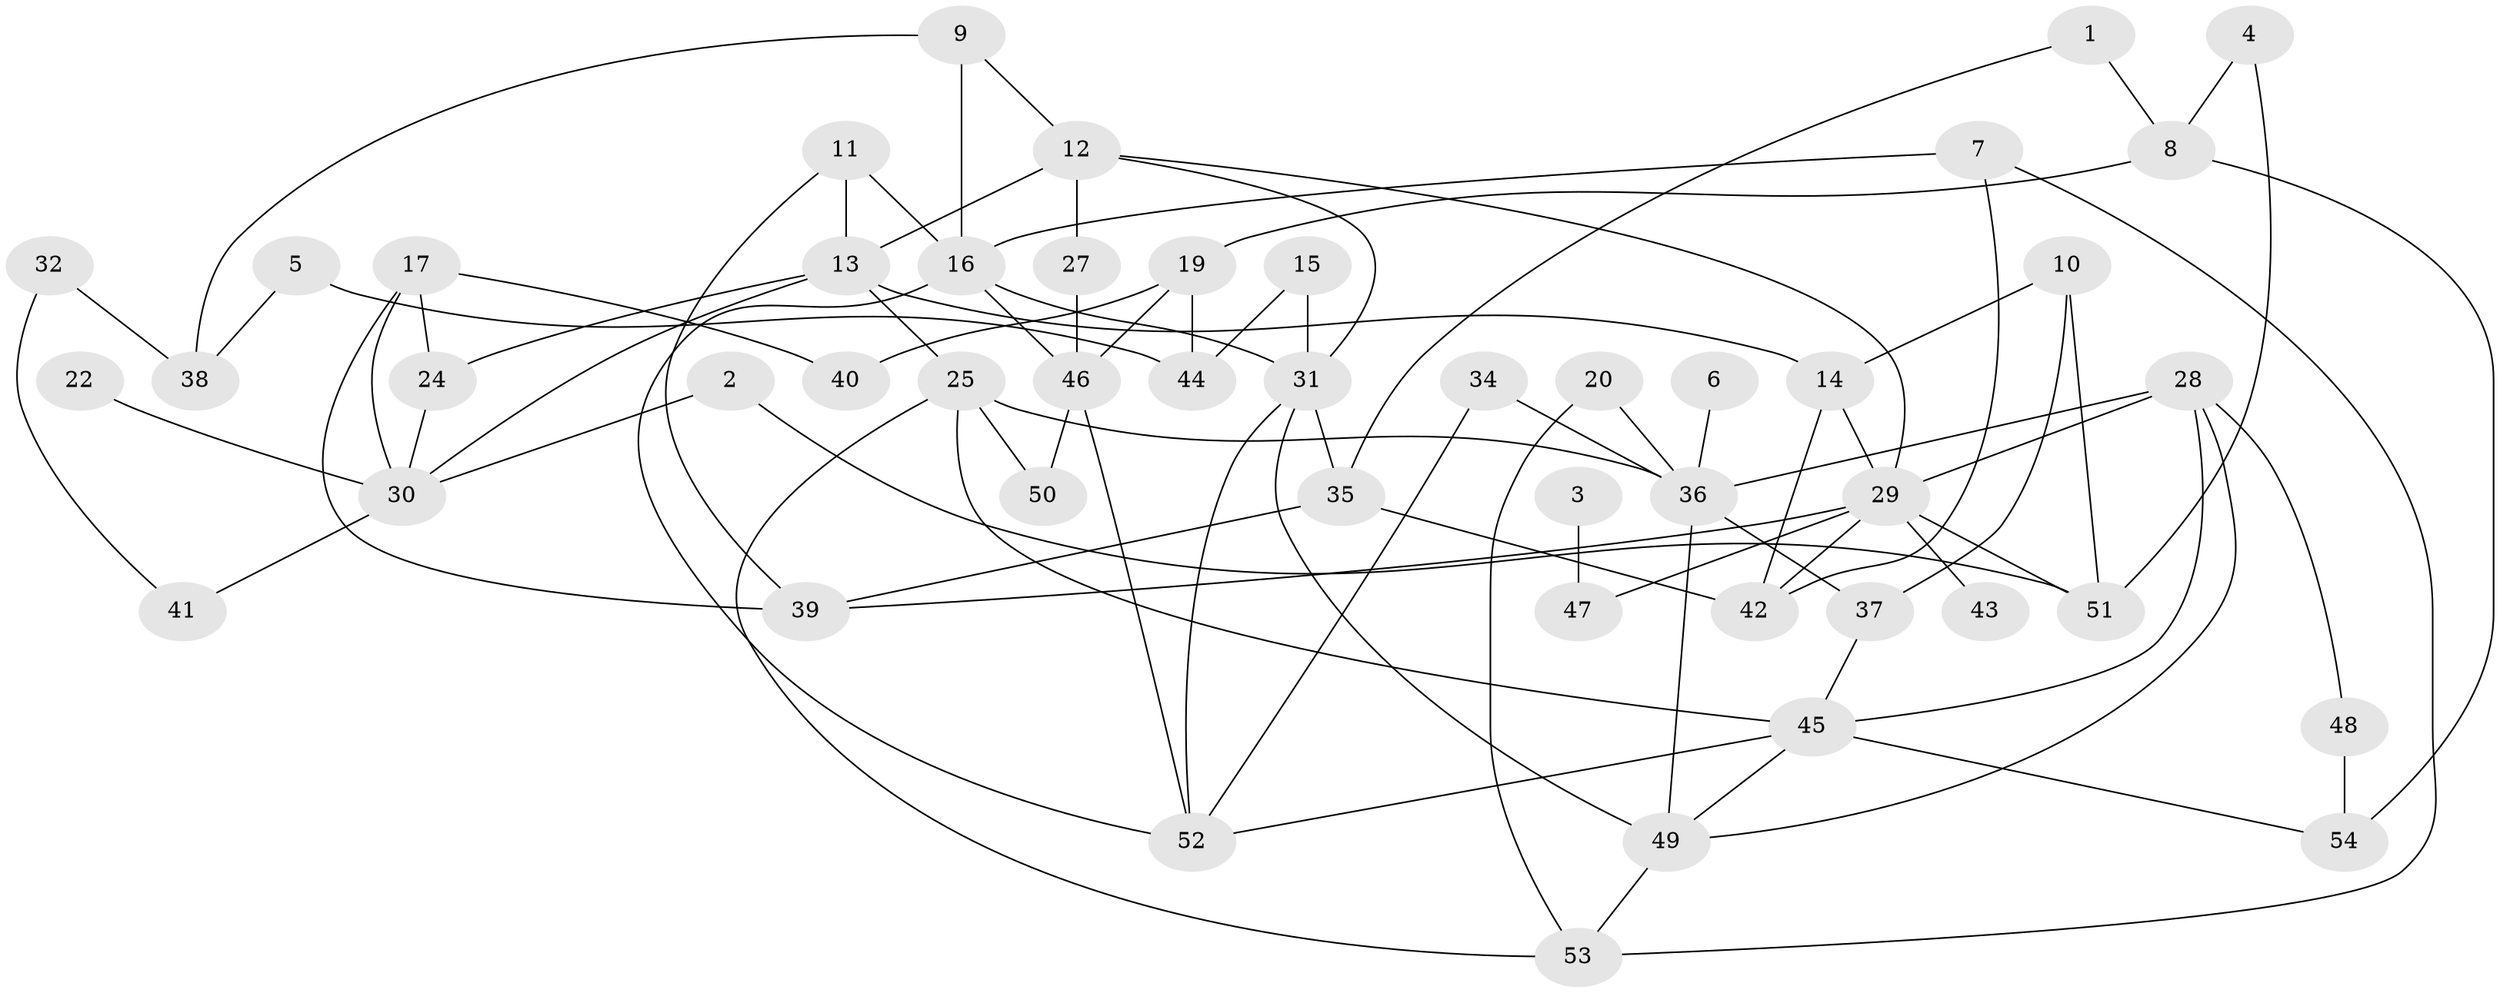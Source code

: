 // original degree distribution, {4: 0.1588785046728972, 5: 0.056074766355140186, 2: 0.2803738317757009, 1: 0.21495327102803738, 6: 0.06542056074766354, 3: 0.16822429906542055, 0: 0.04672897196261682, 7: 0.009345794392523364}
// Generated by graph-tools (version 1.1) at 2025/00/03/09/25 03:00:54]
// undirected, 49 vertices, 85 edges
graph export_dot {
graph [start="1"]
  node [color=gray90,style=filled];
  1;
  2;
  3;
  4;
  5;
  6;
  7;
  8;
  9;
  10;
  11;
  12;
  13;
  14;
  15;
  16;
  17;
  19;
  20;
  22;
  24;
  25;
  27;
  28;
  29;
  30;
  31;
  32;
  34;
  35;
  36;
  37;
  38;
  39;
  40;
  41;
  42;
  43;
  44;
  45;
  46;
  47;
  48;
  49;
  50;
  51;
  52;
  53;
  54;
  1 -- 8 [weight=1.0];
  1 -- 35 [weight=1.0];
  2 -- 30 [weight=1.0];
  2 -- 51 [weight=1.0];
  3 -- 47 [weight=1.0];
  4 -- 8 [weight=1.0];
  4 -- 51 [weight=1.0];
  5 -- 38 [weight=1.0];
  5 -- 44 [weight=1.0];
  6 -- 36 [weight=1.0];
  7 -- 16 [weight=1.0];
  7 -- 42 [weight=1.0];
  7 -- 53 [weight=1.0];
  8 -- 19 [weight=1.0];
  8 -- 54 [weight=1.0];
  9 -- 12 [weight=1.0];
  9 -- 16 [weight=1.0];
  9 -- 38 [weight=1.0];
  10 -- 14 [weight=1.0];
  10 -- 37 [weight=1.0];
  10 -- 51 [weight=1.0];
  11 -- 13 [weight=1.0];
  11 -- 16 [weight=1.0];
  11 -- 39 [weight=1.0];
  12 -- 13 [weight=1.0];
  12 -- 27 [weight=1.0];
  12 -- 29 [weight=1.0];
  12 -- 31 [weight=1.0];
  13 -- 14 [weight=1.0];
  13 -- 24 [weight=1.0];
  13 -- 25 [weight=1.0];
  13 -- 30 [weight=1.0];
  14 -- 29 [weight=1.0];
  14 -- 42 [weight=1.0];
  15 -- 31 [weight=1.0];
  15 -- 44 [weight=1.0];
  16 -- 31 [weight=1.0];
  16 -- 46 [weight=1.0];
  16 -- 52 [weight=1.0];
  17 -- 24 [weight=1.0];
  17 -- 30 [weight=1.0];
  17 -- 39 [weight=1.0];
  17 -- 40 [weight=1.0];
  19 -- 40 [weight=1.0];
  19 -- 44 [weight=1.0];
  19 -- 46 [weight=1.0];
  20 -- 36 [weight=1.0];
  20 -- 53 [weight=1.0];
  22 -- 30 [weight=1.0];
  24 -- 30 [weight=1.0];
  25 -- 36 [weight=1.0];
  25 -- 45 [weight=1.0];
  25 -- 50 [weight=1.0];
  25 -- 53 [weight=1.0];
  27 -- 46 [weight=1.0];
  28 -- 29 [weight=1.0];
  28 -- 36 [weight=1.0];
  28 -- 45 [weight=1.0];
  28 -- 48 [weight=1.0];
  28 -- 49 [weight=1.0];
  29 -- 39 [weight=1.0];
  29 -- 42 [weight=1.0];
  29 -- 43 [weight=1.0];
  29 -- 47 [weight=1.0];
  29 -- 51 [weight=1.0];
  30 -- 41 [weight=1.0];
  31 -- 35 [weight=2.0];
  31 -- 49 [weight=1.0];
  31 -- 52 [weight=2.0];
  32 -- 38 [weight=1.0];
  32 -- 41 [weight=1.0];
  34 -- 36 [weight=1.0];
  34 -- 52 [weight=1.0];
  35 -- 39 [weight=1.0];
  35 -- 42 [weight=1.0];
  36 -- 37 [weight=1.0];
  36 -- 49 [weight=1.0];
  37 -- 45 [weight=1.0];
  45 -- 49 [weight=1.0];
  45 -- 52 [weight=1.0];
  45 -- 54 [weight=1.0];
  46 -- 50 [weight=1.0];
  46 -- 52 [weight=2.0];
  48 -- 54 [weight=1.0];
  49 -- 53 [weight=1.0];
}
